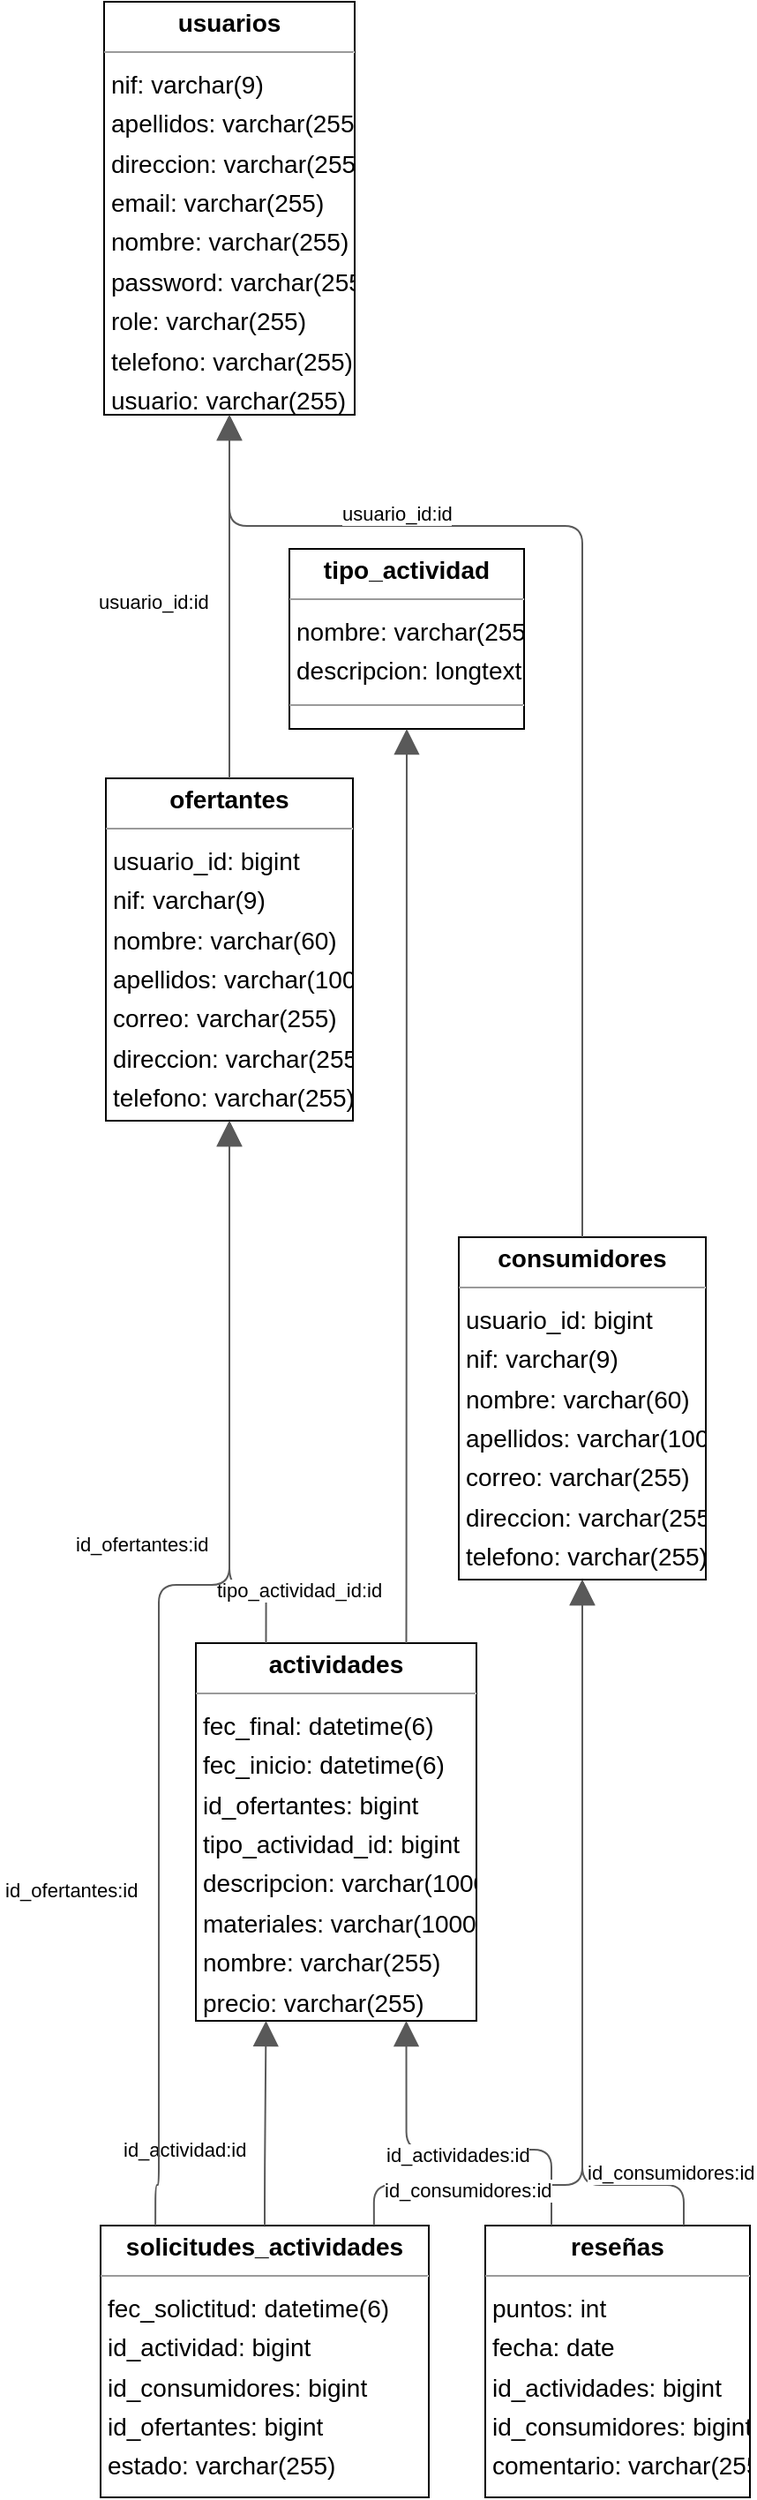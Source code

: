<mxGraphModel dx="0" dy="0" grid="1" gridSize="10" guides="1" tooltips="1" connect="1" arrows="1" fold="1" page="0" pageScale="1" background="none" math="0" shadow="0">
  <root>
    <mxCell id="0" />
    <mxCell id="1" parent="0" />
    <mxCell id="node6" parent="1" vertex="1" value="&lt;p style=&quot;margin:0px;margin-top:4px;text-align:center;&quot;&gt;&lt;b&gt;actividades&lt;/b&gt;&lt;/p&gt;&lt;hr size=&quot;1&quot;/&gt;&lt;p style=&quot;margin:0 0 0 4px;line-height:1.6;&quot;&gt; fec_final: datetime(6)&lt;br/&gt; fec_inicio: datetime(6)&lt;br/&gt; id_ofertantes: bigint&lt;br/&gt; tipo_actividad_id: bigint&lt;br/&gt; descripcion: varchar(1000)&lt;br/&gt; materiales: varchar(1000)&lt;br/&gt; nombre: varchar(255)&lt;br/&gt; precio: varchar(255)&lt;/p&gt;&lt;hr size=&quot;1&quot;/&gt;&lt;p style=&quot;margin:0 0 0 4px;line-height:1.6;&quot;&gt; id: bigint&lt;/p&gt;" style="verticalAlign=top;align=left;overflow=fill;fontSize=14;fontFamily=Helvetica;html=1;rounded=0;shadow=0;comic=0;labelBackgroundColor=none;strokeWidth=1;">
      <mxGeometry x="-39" y="813" width="159" height="214" as="geometry" />
    </mxCell>
    <mxCell id="node0" parent="1" vertex="1" value="&lt;p style=&quot;margin:0px;margin-top:4px;text-align:center;&quot;&gt;&lt;b&gt;consumidores&lt;/b&gt;&lt;/p&gt;&lt;hr size=&quot;1&quot;/&gt;&lt;p style=&quot;margin:0 0 0 4px;line-height:1.6;&quot;&gt; usuario_id: bigint&lt;br/&gt; nif: varchar(9)&lt;br/&gt; nombre: varchar(60)&lt;br/&gt; apellidos: varchar(100)&lt;br/&gt; correo: varchar(255)&lt;br/&gt; direccion: varchar(255)&lt;br/&gt; telefono: varchar(255)&lt;/p&gt;&lt;hr size=&quot;1&quot;/&gt;&lt;p style=&quot;margin:0 0 0 4px;line-height:1.6;&quot;&gt; id: bigint&lt;/p&gt;" style="verticalAlign=top;align=left;overflow=fill;fontSize=14;fontFamily=Helvetica;html=1;rounded=0;shadow=0;comic=0;labelBackgroundColor=none;strokeWidth=1;">
      <mxGeometry x="110" y="583" width="140" height="194" as="geometry" />
    </mxCell>
    <mxCell id="node5" parent="1" vertex="1" value="&lt;p style=&quot;margin:0px;margin-top:4px;text-align:center;&quot;&gt;&lt;b&gt;ofertantes&lt;/b&gt;&lt;/p&gt;&lt;hr size=&quot;1&quot;/&gt;&lt;p style=&quot;margin:0 0 0 4px;line-height:1.6;&quot;&gt; usuario_id: bigint&lt;br/&gt; nif: varchar(9)&lt;br/&gt; nombre: varchar(60)&lt;br/&gt; apellidos: varchar(100)&lt;br/&gt; correo: varchar(255)&lt;br/&gt; direccion: varchar(255)&lt;br/&gt; telefono: varchar(255)&lt;/p&gt;&lt;hr size=&quot;1&quot;/&gt;&lt;p style=&quot;margin:0 0 0 4px;line-height:1.6;&quot;&gt; id: bigint&lt;/p&gt;" style="verticalAlign=top;align=left;overflow=fill;fontSize=14;fontFamily=Helvetica;html=1;rounded=0;shadow=0;comic=0;labelBackgroundColor=none;strokeWidth=1;">
      <mxGeometry x="-90" y="323" width="140" height="194" as="geometry" />
    </mxCell>
    <mxCell id="node2" parent="1" vertex="1" value="&lt;p style=&quot;margin:0px;margin-top:4px;text-align:center;&quot;&gt;&lt;b&gt;reseñas&lt;/b&gt;&lt;/p&gt;&lt;hr size=&quot;1&quot;/&gt;&lt;p style=&quot;margin:0 0 0 4px;line-height:1.6;&quot;&gt; puntos: int&lt;br/&gt; fecha: date&lt;br/&gt; id_actividades: bigint&lt;br/&gt; id_consumidores: bigint&lt;br/&gt; comentario: varchar(255)&lt;/p&gt;&lt;hr size=&quot;1&quot;/&gt;&lt;p style=&quot;margin:0 0 0 4px;line-height:1.6;&quot;&gt; id: bigint&lt;/p&gt;" style="verticalAlign=top;align=left;overflow=fill;fontSize=14;fontFamily=Helvetica;html=1;rounded=0;shadow=0;comic=0;labelBackgroundColor=none;strokeWidth=1;">
      <mxGeometry x="125" y="1143" width="150" height="154" as="geometry" />
    </mxCell>
    <mxCell id="node3" parent="1" vertex="1" value="&lt;p style=&quot;margin:0px;margin-top:4px;text-align:center;&quot;&gt;&lt;b&gt;solicitudes_actividades&lt;/b&gt;&lt;/p&gt;&lt;hr size=&quot;1&quot;/&gt;&lt;p style=&quot;margin:0 0 0 4px;line-height:1.6;&quot;&gt; fec_solictitud: datetime(6)&lt;br/&gt; id_actividad: bigint&lt;br/&gt; id_consumidores: bigint&lt;br/&gt; id_ofertantes: bigint&lt;br/&gt; estado: varchar(255)&lt;/p&gt;&lt;hr size=&quot;1&quot;/&gt;&lt;p style=&quot;margin:0 0 0 4px;line-height:1.6;&quot;&gt; id: bigint&lt;/p&gt;" style="verticalAlign=top;align=left;overflow=fill;fontSize=14;fontFamily=Helvetica;html=1;rounded=0;shadow=0;comic=0;labelBackgroundColor=none;strokeWidth=1;">
      <mxGeometry x="-93" y="1143" width="186" height="154" as="geometry" />
    </mxCell>
    <mxCell id="node4" parent="1" vertex="1" value="&lt;p style=&quot;margin:0px;margin-top:4px;text-align:center;&quot;&gt;&lt;b&gt;tipo_actividad&lt;/b&gt;&lt;/p&gt;&lt;hr size=&quot;1&quot;/&gt;&lt;p style=&quot;margin:0 0 0 4px;line-height:1.6;&quot;&gt; nombre: varchar(255)&lt;br/&gt; descripcion: longtext&lt;/p&gt;&lt;hr size=&quot;1&quot;/&gt;&lt;p style=&quot;margin:0 0 0 4px;line-height:1.6;&quot;&gt; id: bigint&lt;/p&gt;" style="verticalAlign=top;align=left;overflow=fill;fontSize=14;fontFamily=Helvetica;html=1;rounded=0;shadow=0;comic=0;labelBackgroundColor=none;strokeWidth=1;">
      <mxGeometry x="14" y="193" width="133" height="102" as="geometry" />
    </mxCell>
    <mxCell id="node1" parent="1" vertex="1" value="&lt;p style=&quot;margin:0px;margin-top:4px;text-align:center;&quot;&gt;&lt;b&gt;usuarios&lt;/b&gt;&lt;/p&gt;&lt;hr size=&quot;1&quot;/&gt;&lt;p style=&quot;margin:0 0 0 4px;line-height:1.6;&quot;&gt; nif: varchar(9)&lt;br/&gt; apellidos: varchar(255)&lt;br/&gt; direccion: varchar(255)&lt;br/&gt; email: varchar(255)&lt;br/&gt; nombre: varchar(255)&lt;br/&gt; password: varchar(255)&lt;br/&gt; role: varchar(255)&lt;br/&gt; telefono: varchar(255)&lt;br/&gt; usuario: varchar(255)&lt;/p&gt;&lt;hr size=&quot;1&quot;/&gt;&lt;p style=&quot;margin:0 0 0 4px;line-height:1.6;&quot;&gt; id: bigint&lt;/p&gt;" style="verticalAlign=top;align=left;overflow=fill;fontSize=14;fontFamily=Helvetica;html=1;rounded=0;shadow=0;comic=0;labelBackgroundColor=none;strokeWidth=1;">
      <mxGeometry x="-91" y="-117" width="142" height="234" as="geometry" />
    </mxCell>
    <mxCell id="edge1" edge="1" value="" parent="1" source="node6" target="node5" style="html=1;rounded=1;edgeStyle=orthogonalEdgeStyle;dashed=0;startArrow=none;endArrow=block;endSize=12;strokeColor=#595959;exitX=0.250;exitY=0.000;exitDx=0;exitDy=0;entryX=0.500;entryY=1.000;entryDx=0;entryDy=0;">
      <mxGeometry width="50" height="50" relative="1" as="geometry">
        <Array as="points">
          <mxPoint x="0" y="780" />
          <mxPoint x="-20" y="780" />
        </Array>
      </mxGeometry>
    </mxCell>
    <mxCell id="label8" parent="edge1" vertex="1" connectable="0" value="id_ofertantes:id" style="edgeLabel;resizable=0;html=1;align=left;verticalAlign=top;strokeColor=default;">
      <mxGeometry x="-109" y="744" as="geometry" />
    </mxCell>
    <mxCell id="edge5" edge="1" value="" parent="1" source="node6" target="node4" style="html=1;rounded=1;edgeStyle=orthogonalEdgeStyle;dashed=0;startArrow=none;endArrow=block;endSize=12;strokeColor=#595959;exitX=0.750;exitY=0.000;exitDx=0;exitDy=0;entryX=0.500;entryY=1.000;entryDx=0;entryDy=0;">
      <mxGeometry width="50" height="50" relative="1" as="geometry">
        <Array as="points">
          <mxPoint x="80" y="780" />
          <mxPoint x="80" y="780" />
        </Array>
      </mxGeometry>
    </mxCell>
    <mxCell id="label32" parent="edge5" vertex="1" connectable="0" value="tipo_actividad_id:id" style="edgeLabel;resizable=0;html=1;align=left;verticalAlign=top;strokeColor=default;">
      <mxGeometry x="-29" y="770" as="geometry" />
    </mxCell>
    <mxCell id="edge7" edge="1" value="" parent="1" source="node0" target="node1" style="html=1;rounded=1;edgeStyle=orthogonalEdgeStyle;dashed=0;startArrow=none;endArrow=block;endSize=12;strokeColor=#595959;exitX=0.500;exitY=0.000;exitDx=0;exitDy=0;entryX=0.500;entryY=1.000;entryDx=0;entryDy=0;">
      <mxGeometry width="50" height="50" relative="1" as="geometry">
        <Array as="points">
          <mxPoint x="180" y="180" />
          <mxPoint x="-20" y="180" />
        </Array>
      </mxGeometry>
    </mxCell>
    <mxCell id="label44" parent="edge7" vertex="1" connectable="0" value="usuario_id:id" style="edgeLabel;resizable=0;html=1;align=left;verticalAlign=top;strokeColor=default;">
      <mxGeometry x="42" y="160" as="geometry" />
    </mxCell>
    <mxCell id="edge0" edge="1" value="" parent="1" source="node5" target="node1" style="html=1;rounded=1;edgeStyle=orthogonalEdgeStyle;dashed=0;startArrow=none;endArrow=block;endSize=12;strokeColor=#595959;exitX=0.500;exitY=0.000;exitDx=0;exitDy=0;entryX=0.500;entryY=1.000;entryDx=0;entryDy=0;">
      <mxGeometry width="50" height="50" relative="1" as="geometry">
        <Array as="points" />
      </mxGeometry>
    </mxCell>
    <mxCell id="label2" parent="edge0" vertex="1" connectable="0" value="usuario_id:id" style="edgeLabel;resizable=0;html=1;align=left;verticalAlign=top;strokeColor=default;">
      <mxGeometry x="-96" y="210" as="geometry" />
    </mxCell>
    <mxCell id="edge3" edge="1" value="" parent="1" source="node2" target="node6" style="html=1;rounded=1;edgeStyle=orthogonalEdgeStyle;dashed=0;startArrow=none;endArrow=block;endSize=12;strokeColor=#595959;exitX=0.250;exitY=0.000;exitDx=0;exitDy=0;entryX=0.750;entryY=1.000;entryDx=0;entryDy=0;">
      <mxGeometry width="50" height="50" relative="1" as="geometry">
        <Array as="points">
          <mxPoint x="163" y="1100" />
          <mxPoint x="80" y="1100" />
        </Array>
      </mxGeometry>
    </mxCell>
    <mxCell id="label20" parent="edge3" vertex="1" connectable="0" value="id_actividades:id" style="edgeLabel;resizable=0;html=1;align=left;verticalAlign=top;strokeColor=default;">
      <mxGeometry x="67" y="1090" as="geometry" />
    </mxCell>
    <mxCell id="edge6" edge="1" value="" parent="1" source="node2" target="node0" style="html=1;rounded=1;edgeStyle=orthogonalEdgeStyle;dashed=0;startArrow=none;endArrow=block;endSize=12;strokeColor=#595959;exitX=0.750;exitY=0.000;exitDx=0;exitDy=0;entryX=0.500;entryY=1.000;entryDx=0;entryDy=0;">
      <mxGeometry width="50" height="50" relative="1" as="geometry">
        <Array as="points">
          <mxPoint x="238" y="1120" />
          <mxPoint x="180" y="1120" />
        </Array>
      </mxGeometry>
    </mxCell>
    <mxCell id="label38" parent="edge6" vertex="1" connectable="0" value="id_consumidores:id" style="edgeLabel;resizable=0;html=1;align=left;verticalAlign=top;strokeColor=default;">
      <mxGeometry x="181" y="1100" as="geometry" />
    </mxCell>
    <mxCell id="edge8" edge="1" value="" parent="1" source="node3" target="node6" style="html=1;rounded=1;edgeStyle=orthogonalEdgeStyle;dashed=0;startArrow=none;endArrow=block;endSize=12;strokeColor=#595959;exitX=0.500;exitY=0.000;exitDx=0;exitDy=0;entryX=0.250;entryY=1.000;entryDx=0;entryDy=0;">
      <mxGeometry width="50" height="50" relative="1" as="geometry">
        <Array as="points">
          <mxPoint x="0" y="1120" />
          <mxPoint x="0" y="1120" />
        </Array>
      </mxGeometry>
    </mxCell>
    <mxCell id="label50" parent="edge8" vertex="1" connectable="0" value="id_actividad:id" style="edgeLabel;resizable=0;html=1;align=left;verticalAlign=top;strokeColor=default;">
      <mxGeometry x="-82" y="1087" as="geometry" />
    </mxCell>
    <mxCell id="edge4" edge="1" value="" parent="1" source="node3" target="node0" style="html=1;rounded=1;edgeStyle=orthogonalEdgeStyle;dashed=0;startArrow=none;endArrow=block;endSize=12;strokeColor=#595959;exitX=0.833;exitY=0.000;exitDx=0;exitDy=0;entryX=0.500;entryY=1.000;entryDx=0;entryDy=0;">
      <mxGeometry width="50" height="50" relative="1" as="geometry">
        <Array as="points">
          <mxPoint x="62" y="1120" />
          <mxPoint x="180" y="1120" />
        </Array>
      </mxGeometry>
    </mxCell>
    <mxCell id="label26" parent="edge4" vertex="1" connectable="0" value="id_consumidores:id" style="edgeLabel;resizable=0;html=1;align=left;verticalAlign=top;strokeColor=default;">
      <mxGeometry x="66" y="1110" as="geometry" />
    </mxCell>
    <mxCell id="edge2" edge="1" value="" parent="1" source="node3" target="node5" style="html=1;rounded=1;edgeStyle=orthogonalEdgeStyle;dashed=0;startArrow=none;endArrow=block;endSize=12;strokeColor=#595959;exitX=0.167;exitY=0.000;exitDx=0;exitDy=0;entryX=0.500;entryY=1.000;entryDx=0;entryDy=0;">
      <mxGeometry width="50" height="50" relative="1" as="geometry">
        <Array as="points">
          <mxPoint x="-62" y="1120" />
          <mxPoint x="-60" y="1120" />
          <mxPoint x="-60" y="780" />
          <mxPoint x="-20" y="780" />
        </Array>
      </mxGeometry>
    </mxCell>
    <mxCell id="label14" parent="edge2" vertex="1" connectable="0" value="id_ofertantes:id" style="edgeLabel;resizable=0;html=1;align=left;verticalAlign=top;strokeColor=default;">
      <mxGeometry x="-149" y="940" as="geometry" />
    </mxCell>
  </root>
</mxGraphModel>